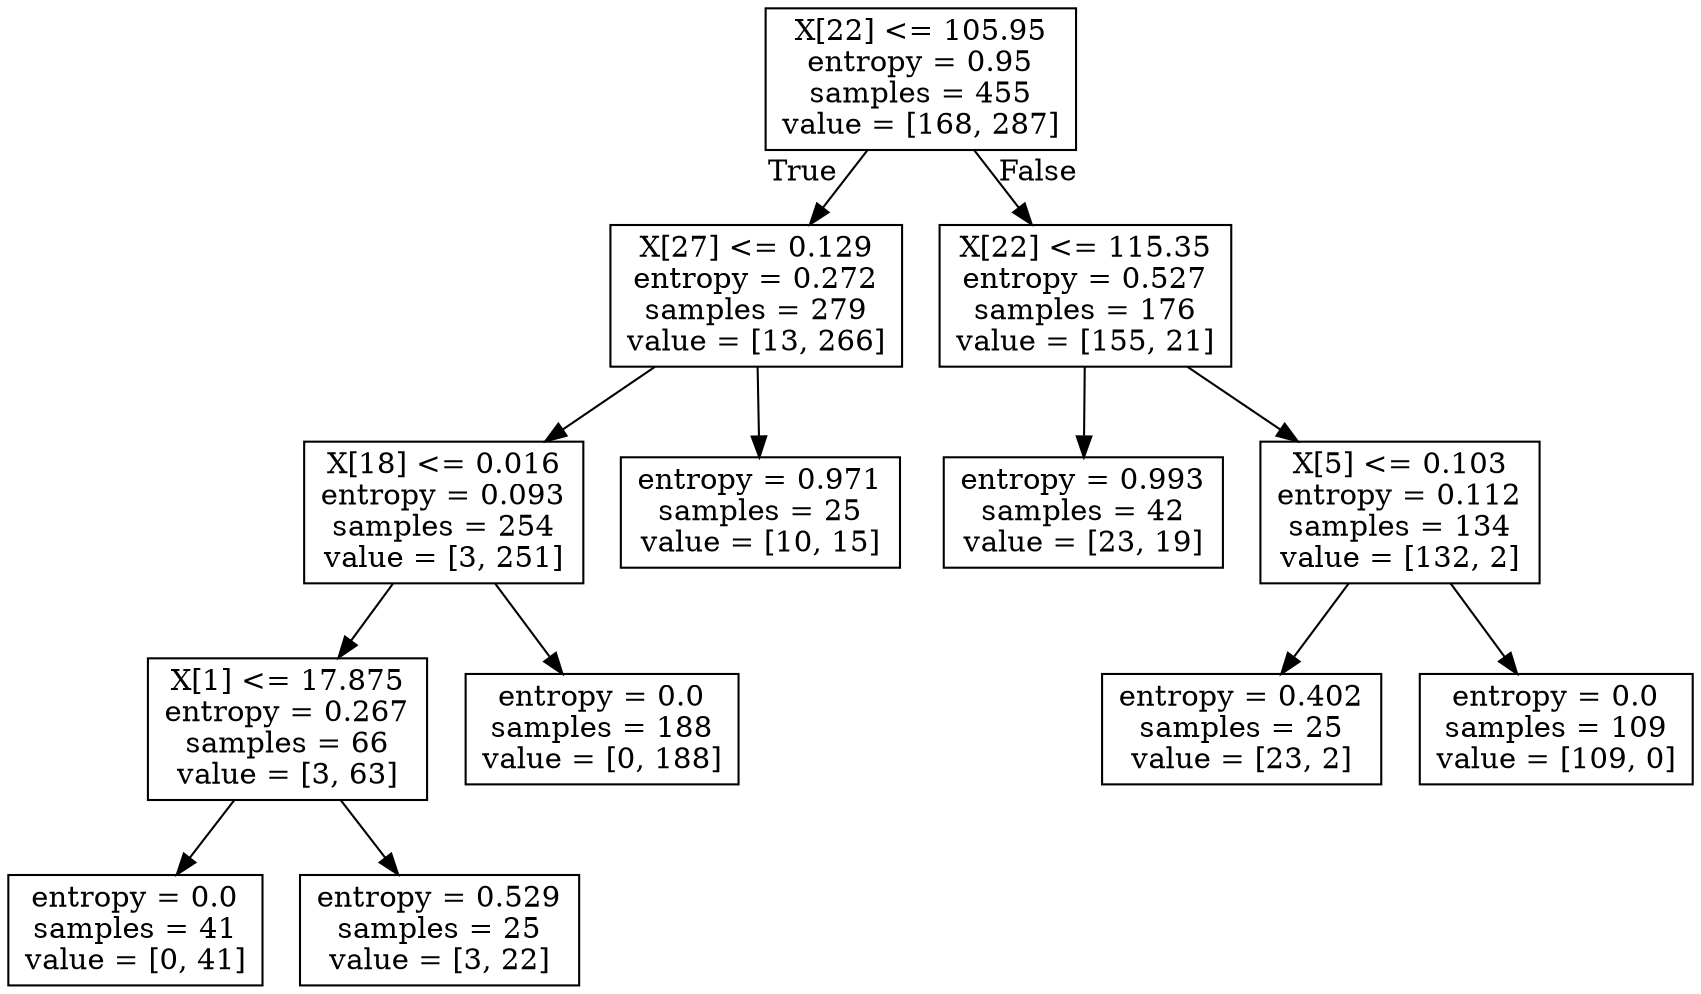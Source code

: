 digraph Tree {
node [shape=box] ;
0 [label="X[22] <= 105.95\nentropy = 0.95\nsamples = 455\nvalue = [168, 287]"] ;
1 [label="X[27] <= 0.129\nentropy = 0.272\nsamples = 279\nvalue = [13, 266]"] ;
0 -> 1 [labeldistance=2.5, labelangle=45, headlabel="True"] ;
2 [label="X[18] <= 0.016\nentropy = 0.093\nsamples = 254\nvalue = [3, 251]"] ;
1 -> 2 ;
3 [label="X[1] <= 17.875\nentropy = 0.267\nsamples = 66\nvalue = [3, 63]"] ;
2 -> 3 ;
4 [label="entropy = 0.0\nsamples = 41\nvalue = [0, 41]"] ;
3 -> 4 ;
5 [label="entropy = 0.529\nsamples = 25\nvalue = [3, 22]"] ;
3 -> 5 ;
6 [label="entropy = 0.0\nsamples = 188\nvalue = [0, 188]"] ;
2 -> 6 ;
7 [label="entropy = 0.971\nsamples = 25\nvalue = [10, 15]"] ;
1 -> 7 ;
8 [label="X[22] <= 115.35\nentropy = 0.527\nsamples = 176\nvalue = [155, 21]"] ;
0 -> 8 [labeldistance=2.5, labelangle=-45, headlabel="False"] ;
9 [label="entropy = 0.993\nsamples = 42\nvalue = [23, 19]"] ;
8 -> 9 ;
10 [label="X[5] <= 0.103\nentropy = 0.112\nsamples = 134\nvalue = [132, 2]"] ;
8 -> 10 ;
11 [label="entropy = 0.402\nsamples = 25\nvalue = [23, 2]"] ;
10 -> 11 ;
12 [label="entropy = 0.0\nsamples = 109\nvalue = [109, 0]"] ;
10 -> 12 ;
}